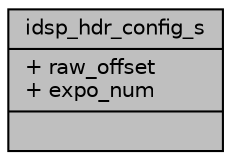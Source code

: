 digraph "idsp_hdr_config_s"
{
 // INTERACTIVE_SVG=YES
 // LATEX_PDF_SIZE
  bgcolor="transparent";
  edge [fontname="Helvetica",fontsize="10",labelfontname="Helvetica",labelfontsize="10"];
  node [fontname="Helvetica",fontsize="10",shape=record];
  Node1 [label="{idsp_hdr_config_s\n|+ raw_offset\l+ expo_num\l|}",height=0.2,width=0.4,color="black", fillcolor="grey75", style="filled", fontcolor="black",tooltip=" "];
}

